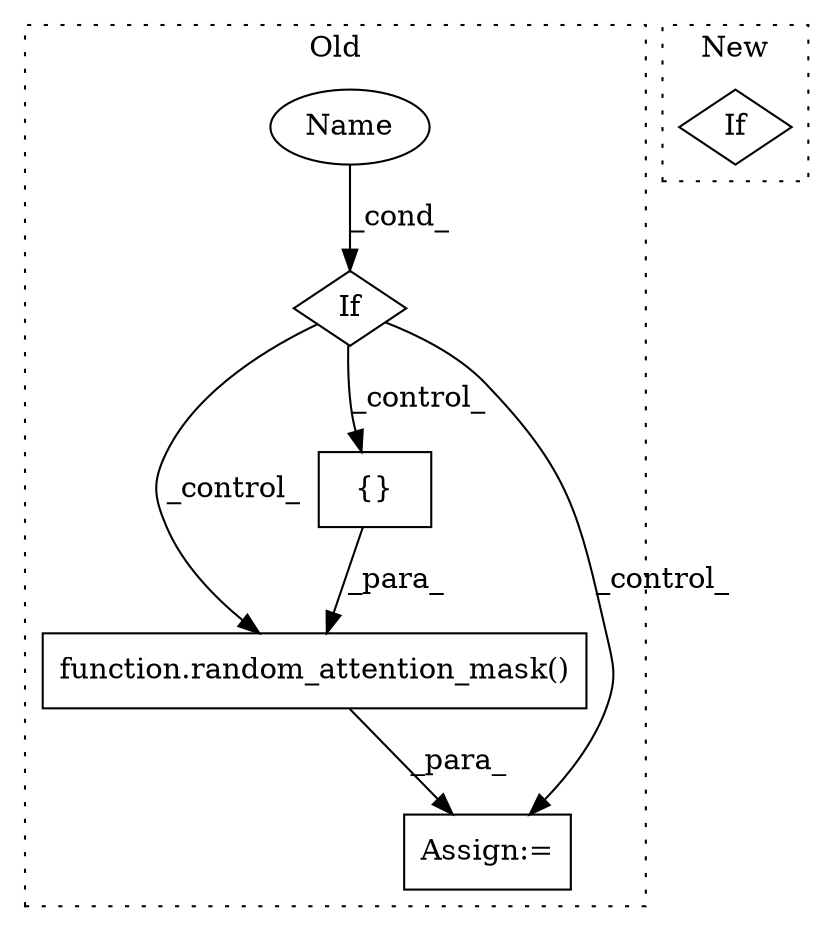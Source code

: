 digraph G {
subgraph cluster0 {
1 [label="function.random_attention_mask()" a="75" s="3233,3293" l="22,1" shape="box"];
3 [label="If" a="96" s="3177" l="3" shape="diamond"];
4 [label="{}" a="59" s="3255,3292" l="1,0" shape="box"];
5 [label="Name" a="87" s="3180" l="26" shape="ellipse"];
6 [label="Assign:=" a="68" s="3230" l="3" shape="box"];
label = "Old";
style="dotted";
}
subgraph cluster1 {
2 [label="If" a="96" s="6772" l="3" shape="diamond"];
label = "New";
style="dotted";
}
1 -> 6 [label="_para_"];
3 -> 1 [label="_control_"];
3 -> 6 [label="_control_"];
3 -> 4 [label="_control_"];
4 -> 1 [label="_para_"];
5 -> 3 [label="_cond_"];
}